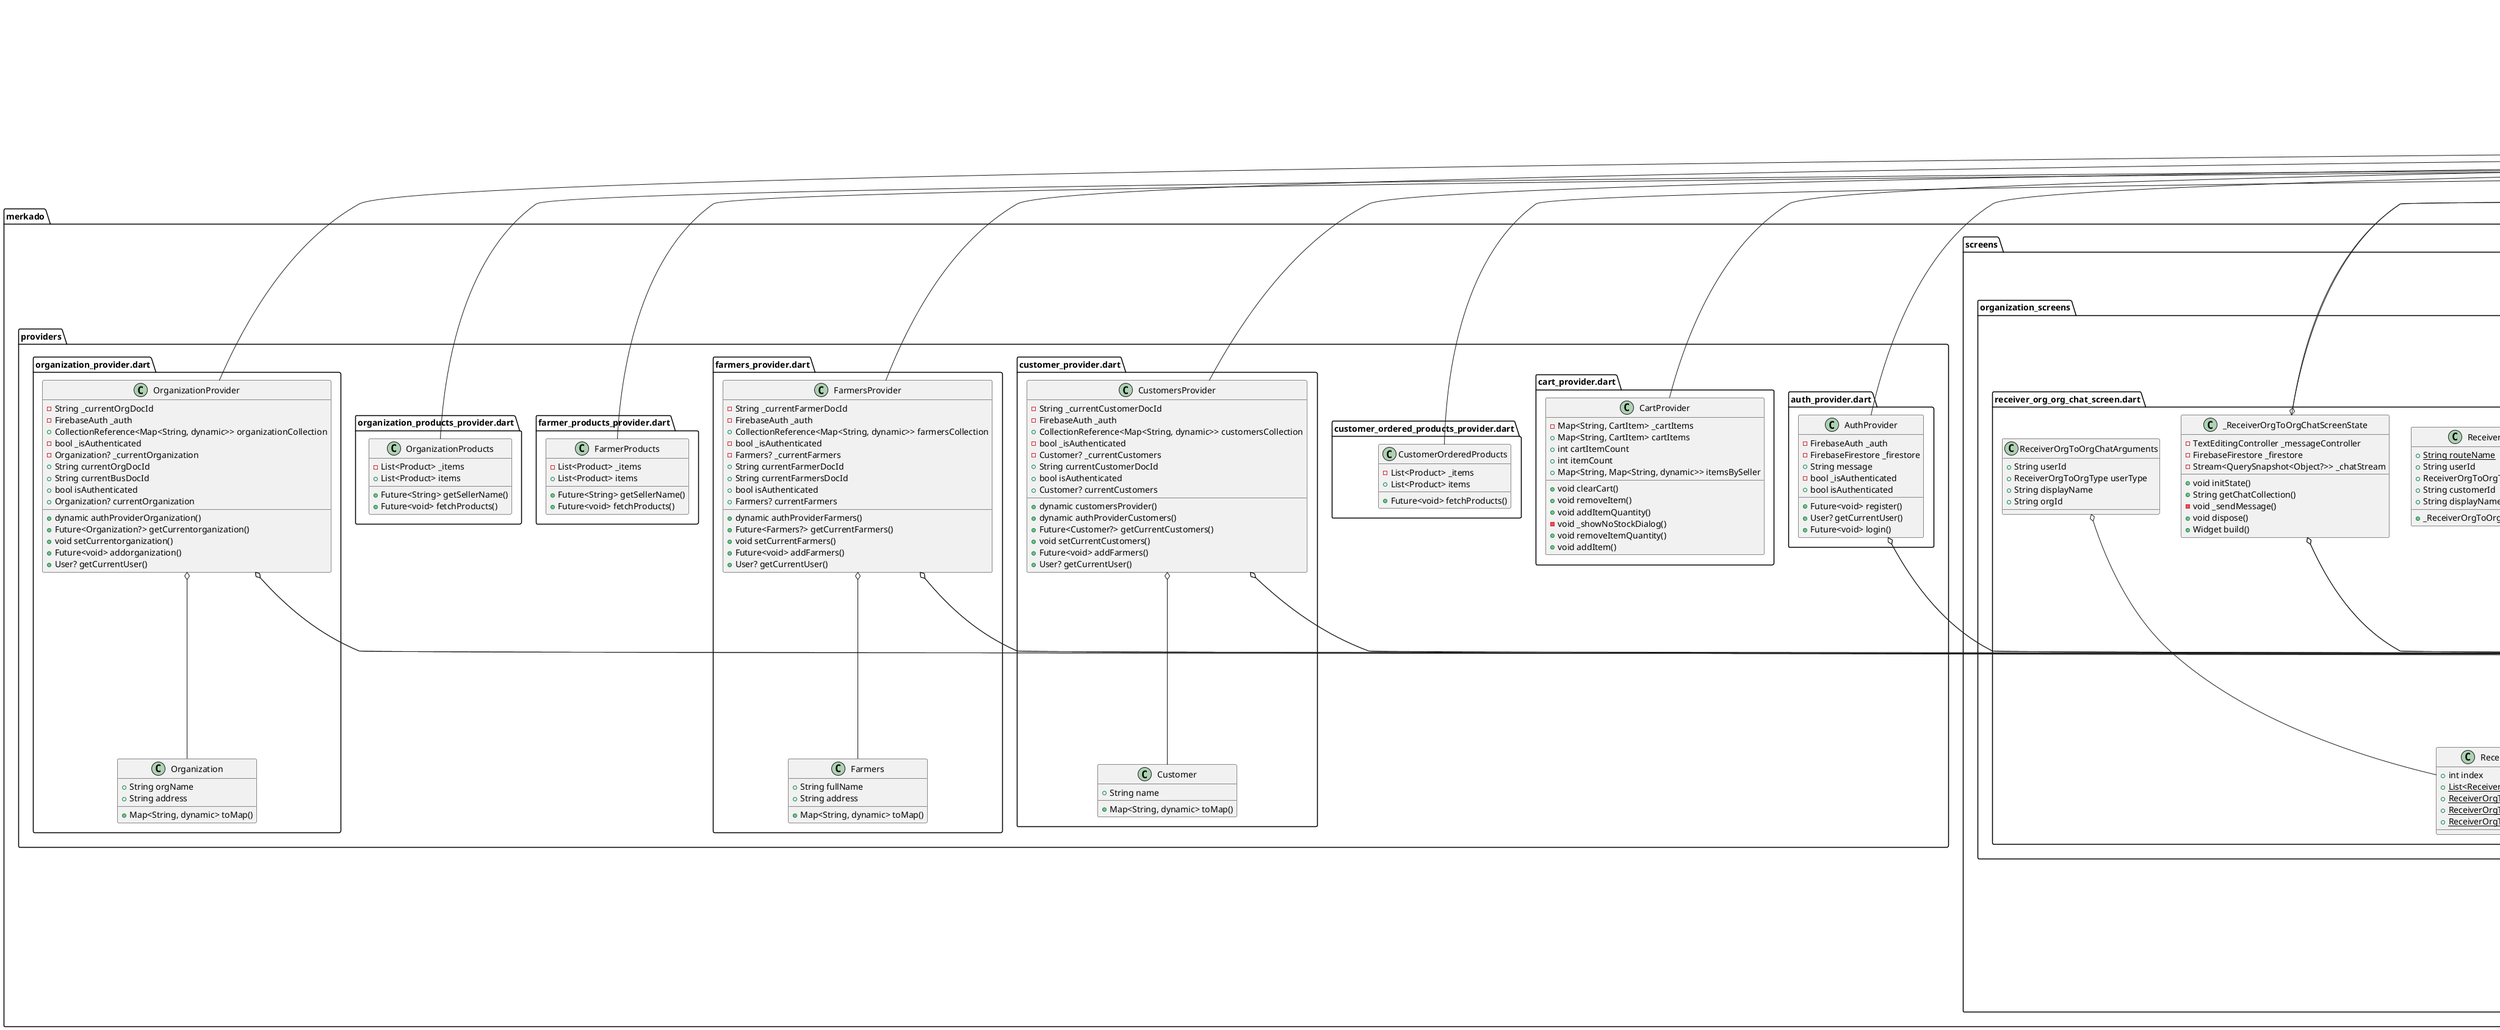 @startuml classDiagram
set namespaceSeparator ::

class "merkado::firebase_options.dart::DefaultFirebaseOptions" {
  {static} +FirebaseOptions web
  {static} +FirebaseOptions android
  {static} +FirebaseOptions ios
  {static} +FirebaseOptions currentPlatform
}

"merkado::firebase_options.dart::DefaultFirebaseOptions" o-- "firebase_core_platform_interface::firebase_core_platform_interface.dart::FirebaseOptions"

class "merkado::main.dart::Merkado" {
  +State<Merkado> createState()
}

"flutter::src::widgets::framework.dart::StatefulWidget" <|-- "merkado::main.dart::Merkado"

class "merkado::main.dart::_MerkadoState" {
  +Widget build()
}

"flutter::src::widgets::framework.dart::State" <|-- "merkado::main.dart::_MerkadoState"

class "merkado::providers::auth_provider.dart::AuthProvider" {
  -FirebaseAuth _auth
  -FirebaseFirestore _firestore
  +String message
  -bool _isAuthenticated
  +bool isAuthenticated
  +Future<void> register()
  +User? getCurrentUser()
  +Future<void> login()
}

"merkado::providers::auth_provider.dart::AuthProvider" o-- "firebase_auth::firebase_auth.dart::FirebaseAuth"
"merkado::providers::auth_provider.dart::AuthProvider" o-- "cloud_firestore::cloud_firestore.dart::FirebaseFirestore"
"flutter::src::foundation::change_notifier.dart::ChangeNotifier" <|-- "merkado::providers::auth_provider.dart::AuthProvider"

class "merkado::providers::cart_provider.dart::CartProvider" {
  -Map<String, CartItem> _cartItems
  +Map<String, CartItem> cartItems
  +int cartItemCount
  +int itemCount
  +Map<String, Map<String, dynamic>> itemsBySeller
  +void clearCart()
  +void removeItem()
  +void addItemQuantity()
  -void _showNoStockDialog()
  +void removeItemQuantity()
  +void addItem()
}

"flutter::src::foundation::change_notifier.dart::ChangeNotifier" <|-- "merkado::providers::cart_provider.dart::CartProvider"

class "merkado::providers::customer_ordered_products_provider.dart::CustomerOrderedProducts" {
  -List<Product> _items
  +List<Product> items
  +Future<void> fetchProducts()
}

"flutter::src::foundation::change_notifier.dart::ChangeNotifier" <|-- "merkado::providers::customer_ordered_products_provider.dart::CustomerOrderedProducts"

class "merkado::providers::customer_provider.dart::Customer" {
  +String name
  +Map<String, dynamic> toMap()
}

class "merkado::providers::customer_provider.dart::CustomersProvider" {
  -String _currentCustomerDocId
  -FirebaseAuth _auth
  +CollectionReference<Map<String, dynamic>> customersCollection
  -bool _isAuthenticated
  -Customer? _currentCustomers
  +String currentCustomerDocId
  +bool isAuthenticated
  +Customer? currentCustomers
  +dynamic customersProvider()
  +dynamic authProviderCustomers()
  +Future<Customer?> getCurrentCustomers()
  +void setCurrentCustomers()
  +Future<void> addFarmers()
  +User? getCurrentUser()
}

"merkado::providers::customer_provider.dart::CustomersProvider" o-- "firebase_auth::firebase_auth.dart::FirebaseAuth"
"merkado::providers::customer_provider.dart::CustomersProvider" o-- "cloud_firestore::cloud_firestore.dart::CollectionReference<Map<String, dynamic>>"
"merkado::providers::customer_provider.dart::CustomersProvider" o-- "merkado::providers::customer_provider.dart::Customer"
"flutter::src::foundation::change_notifier.dart::ChangeNotifier" <|-- "merkado::providers::customer_provider.dart::CustomersProvider"

class "merkado::providers::farmers_provider.dart::Farmers" {
  +String fullName
  +String address
  +Map<String, dynamic> toMap()
}

class "merkado::providers::farmers_provider.dart::FarmersProvider" {
  -String _currentFarmerDocId
  -FirebaseAuth _auth
  +CollectionReference<Map<String, dynamic>> farmersCollection
  -bool _isAuthenticated
  -Farmers? _currentFarmers
  +String currentFarmerDocId
  +String currentFarmersDocId
  +bool isAuthenticated
  +Farmers? currentFarmers
  +dynamic authProviderFarmers()
  +Future<Farmers?> getCurrentFarmers()
  +void setCurrentFarmers()
  +Future<void> addFarmers()
  +User? getCurrentUser()
}

"merkado::providers::farmers_provider.dart::FarmersProvider" o-- "firebase_auth::firebase_auth.dart::FirebaseAuth"
"merkado::providers::farmers_provider.dart::FarmersProvider" o-- "cloud_firestore::cloud_firestore.dart::CollectionReference<Map<String, dynamic>>"
"merkado::providers::farmers_provider.dart::FarmersProvider" o-- "merkado::providers::farmers_provider.dart::Farmers"
"flutter::src::foundation::change_notifier.dart::ChangeNotifier" <|-- "merkado::providers::farmers_provider.dart::FarmersProvider"

class "merkado::providers::farmer_products_provider.dart::FarmerProducts" {
  -List<Product> _items
  +List<Product> items
  +Future<String> getSellerName()
  +Future<void> fetchProducts()
}

"flutter::src::foundation::change_notifier.dart::ChangeNotifier" <|-- "merkado::providers::farmer_products_provider.dart::FarmerProducts"

class "merkado::providers::organization_products_provider.dart::OrganizationProducts" {
  -List<Product> _items
  +List<Product> items
  +Future<String> getSellerName()
  +Future<void> fetchProducts()
}

"flutter::src::foundation::change_notifier.dart::ChangeNotifier" <|-- "merkado::providers::organization_products_provider.dart::OrganizationProducts"

class "merkado::providers::organization_provider.dart::Organization" {
  +String orgName
  +String address
  +Map<String, dynamic> toMap()
}

class "merkado::providers::organization_provider.dart::OrganizationProvider" {
  -String _currentOrgDocId
  -FirebaseAuth _auth
  +CollectionReference<Map<String, dynamic>> organizationCollection
  -bool _isAuthenticated
  -Organization? _currentOrganization
  +String currentOrgDocId
  +String currentBusDocId
  +bool isAuthenticated
  +Organization? currentOrganization
  +dynamic authProviderOrganization()
  +Future<Organization?> getCurrentorganization()
  +void setCurrentorganization()
  +Future<void> addorganization()
  +User? getCurrentUser()
}

"merkado::providers::organization_provider.dart::OrganizationProvider" o-- "firebase_auth::firebase_auth.dart::FirebaseAuth"
"merkado::providers::organization_provider.dart::OrganizationProvider" o-- "cloud_firestore::cloud_firestore.dart::CollectionReference<Map<String, dynamic>>"
"merkado::providers::organization_provider.dart::OrganizationProvider" o-- "merkado::providers::organization_provider.dart::Organization"
"flutter::src::foundation::change_notifier.dart::ChangeNotifier" <|-- "merkado::providers::organization_provider.dart::OrganizationProvider"

class "merkado::screens::authentication::user::forgot_password.dart::ForgotPasswordScreen" {
  {static} +String routeName
  +State<ForgotPasswordScreen> createState()
}

"flutter::src::widgets::framework.dart::StatefulWidget" <|-- "merkado::screens::authentication::user::forgot_password.dart::ForgotPasswordScreen"

class "merkado::screens::authentication::user::forgot_password.dart::_ForgotPasswordScreenState" {
  -GlobalKey<FormState> _emailKey
  -TextEditingController _emailController
  +Future<void> resetPassword()
  +Widget build()
}

"merkado::screens::authentication::user::forgot_password.dart::_ForgotPasswordScreenState" o-- "flutter::src::widgets::framework.dart::GlobalKey<FormState>"
"merkado::screens::authentication::user::forgot_password.dart::_ForgotPasswordScreenState" o-- "flutter::src::widgets::editable_text.dart::TextEditingController"
"flutter::src::widgets::framework.dart::State" <|-- "merkado::screens::authentication::user::forgot_password.dart::_ForgotPasswordScreenState"

class "merkado::screens::authentication::user::login_screen.dart::LoginScreen" {
  {static} +String routeName
  +State<LoginScreen> createState()
}

"flutter::src::widgets::framework.dart::StatefulWidget" <|-- "merkado::screens::authentication::user::login_screen.dart::LoginScreen"

class "merkado::screens::authentication::user::login_screen.dart::_LoginScreenState" {
  -GlobalKey<FormState> _formKey
  -TextEditingController _emailController
  -TextEditingController _passwordController
  -bool _obscureText
  -void _togglePasswordVisibility()
  +void dispose()
  +void initState()
  +Widget build()
}

"merkado::screens::authentication::user::login_screen.dart::_LoginScreenState" o-- "flutter::src::widgets::framework.dart::GlobalKey<FormState>"
"merkado::screens::authentication::user::login_screen.dart::_LoginScreenState" o-- "flutter::src::widgets::editable_text.dart::TextEditingController"
"flutter::src::widgets::framework.dart::State" <|-- "merkado::screens::authentication::user::login_screen.dart::_LoginScreenState"

class "merkado::screens::authentication::user::register_screen.dart::RegisterScreen" {
  {static} +String routeName
  +_RegisterScreenState createState()
}

"flutter::src::widgets::framework.dart::StatefulWidget" <|-- "merkado::screens::authentication::user::register_screen.dart::RegisterScreen"

class "merkado::screens::authentication::user::register_screen.dart::_RegisterScreenState" {
  +GlobalKey<FormState> formKey
  +TextEditingController emailController
  +TextEditingController passwordController
  +TextEditingController confirmPasswordController
  +TextEditingController fullNameController
  +TextEditingController addressController
  +TextEditingController phoneNumberController
  +TextEditingController orgController
  +TextEditingController roleController
  -bool _farmerOrgVisible
  -int _value
  -bool _obscureText
  -void _togglePasswordVisibility()
  +void dispose()
  +Widget myDropdownButton()
  +Widget build()
}

"merkado::screens::authentication::user::register_screen.dart::_RegisterScreenState" o-- "flutter::src::widgets::framework.dart::GlobalKey<FormState>"
"merkado::screens::authentication::user::register_screen.dart::_RegisterScreenState" o-- "flutter::src::widgets::editable_text.dart::TextEditingController"
"flutter::src::widgets::framework.dart::State" <|-- "merkado::screens::authentication::user::register_screen.dart::_RegisterScreenState"

class "merkado::screens::customer_screens::cart_screen.dart::CartScreen" {
  {static} +String routeName
  +void placeOrder()
  +Future<String> getBuyerType()
  +Future<String> getBuyerName()
  +Widget build()
}

"flutter::src::widgets::framework.dart::StatelessWidget" <|-- "merkado::screens::customer_screens::cart_screen.dart::CartScreen"

class "merkado::screens::customer_screens::customer_drawer_screens::customer_my_orders.dart::CustomerMyOrders" {
  {static} +String routeName
  +_CustomerMyOrdersState createState()
}

"flutter::src::widgets::framework.dart::StatefulWidget" <|-- "merkado::screens::customer_screens::customer_drawer_screens::customer_my_orders.dart::CustomerMyOrders"

class "merkado::screens::customer_screens::customer_drawer_screens::customer_my_orders.dart::_CustomerMyOrdersState" {
  +Widget build()
}

"flutter::src::widgets::framework.dart::State" <|-- "merkado::screens::customer_screens::customer_drawer_screens::customer_my_orders.dart::_CustomerMyOrdersState"

class "merkado::screens::customer_screens::customer_drawer_screens::customer_selected_order.dart::CustomerSelectedOrder" {
  +bool isPurchase
  {static} +String routeName
  +Map<dynamic, dynamic> order
  +List<dynamic> items
  +double deliveryFee
  +String orderId
  +String sellerId
  +bool orderConfirmed
  +String orderDate
  +String discountDescription
  +String image
  +double total
  +double totalDiscount
  +State<CustomerSelectedOrder> createState()
}

"flutter::src::widgets::framework.dart::StatefulWidget" <|-- "merkado::screens::customer_screens::customer_drawer_screens::customer_selected_order.dart::CustomerSelectedOrder"

class "merkado::screens::customer_screens::customer_drawer_screens::customer_selected_order.dart::_CustomerSelectedOrderState" {
  +String userId
  +Future<String> getSellerImageUrl()
  +Widget build()
  -Widget _purchaseCard()
  +dynamic getOrderItems()
  +Future<void> placeOrderSingle()
  +Future<String> getBuyerType()
  +Future<String> getBuyerName()
}

"flutter::src::widgets::framework.dart::State" <|-- "merkado::screens::customer_screens::customer_drawer_screens::customer_selected_order.dart::_CustomerSelectedOrderState"

class "merkado::screens::customer_screens::customer_drawer_screens::customer_selected_order.dart::_orderStatus" {
  +bool orderConfirmed
  +bool orderCancelled
  +String userId
  +String orderId
  +String sellerId
  +Widget build()
  -Future<void> _queryToDb()
}

"flutter::src::widgets::framework.dart::StatelessWidget" <|-- "merkado::screens::customer_screens::customer_drawer_screens::customer_selected_order.dart::_orderStatus"

class "merkado::screens::customer_screens::customer_history.dart::CustomerHistory" {
  {static} +String routeName
  +_CustomerHistoryState createState()
}

"flutter::src::widgets::framework.dart::StatefulWidget" <|-- "merkado::screens::customer_screens::customer_history.dart::CustomerHistory"

class "merkado::screens::customer_screens::customer_history.dart::_CustomerHistoryState" {
  +Widget build()
}

"flutter::src::widgets::framework.dart::State" <|-- "merkado::screens::customer_screens::customer_history.dart::_CustomerHistoryState"

class "merkado::screens::customer_screens::marketplace_screen.dart::MarketplaceScreen" {
  {static} +String routeName
  +State<MarketplaceScreen> createState()
}

"flutter::src::widgets::framework.dart::StatefulWidget" <|-- "merkado::screens::customer_screens::marketplace_screen.dart::MarketplaceScreen"

class "merkado::screens::customer_screens::marketplace_screen.dart::_MarketplaceScreenState" {
  -TextEditingController _discountController
  -TextEditingController _minItemsController
  -bool _isLoading
  +String search
  +int cartCount
  -TextEditingController _searchController
  -FirebaseFirestore _firestore
  +Color? itemColor
  +void dispose()
  +Future<bool> isUserFarmer()
  +Widget build()
}

"merkado::screens::customer_screens::marketplace_screen.dart::_MarketplaceScreenState" o-- "flutter::src::widgets::editable_text.dart::TextEditingController"
"merkado::screens::customer_screens::marketplace_screen.dart::_MarketplaceScreenState" o-- "cloud_firestore::cloud_firestore.dart::FirebaseFirestore"
"merkado::screens::customer_screens::marketplace_screen.dart::_MarketplaceScreenState" o-- "dart::ui::Color"
"flutter::src::widgets::framework.dart::State" <|-- "merkado::screens::customer_screens::marketplace_screen.dart::_MarketplaceScreenState"

class "merkado::screens::customer_screens::selected_product_marketplace.dart::SelectedProductMarketplace" {
  {static} +String routeName
  +_SelectedProductMarketplaceState createState()
}

"flutter::src::widgets::framework.dart::StatefulWidget" <|-- "merkado::screens::customer_screens::selected_product_marketplace.dart::SelectedProductMarketplace"

class "merkado::screens::customer_screens::selected_product_marketplace.dart::_SelectedProductMarketplaceState" {
  +User? currentUser
  +String userType
  +Product product
  -TextEditingController _productNameController
  -TextEditingController _priceController
  -TextEditingController _productDetailsController
  -File? _image
  +int quantity
  -FirebaseFirestore _firestore
  +void didChangeDependencies()
  +void initState()
  +Future<void> getUserType()
  +void showDeleteDialog()
  +Widget build()
}

"merkado::screens::customer_screens::selected_product_marketplace.dart::_SelectedProductMarketplaceState" o-- "firebase_auth::firebase_auth.dart::User"
"merkado::screens::customer_screens::selected_product_marketplace.dart::_SelectedProductMarketplaceState" o-- "merkado::screens::farmer_screens::models::product.dart::Product"
"merkado::screens::customer_screens::selected_product_marketplace.dart::_SelectedProductMarketplaceState" o-- "flutter::src::widgets::editable_text.dart::TextEditingController"
"merkado::screens::customer_screens::selected_product_marketplace.dart::_SelectedProductMarketplaceState" o-- "dart::io::File"
"merkado::screens::customer_screens::selected_product_marketplace.dart::_SelectedProductMarketplaceState" o-- "cloud_firestore::cloud_firestore.dart::FirebaseFirestore"
"flutter::src::widgets::framework.dart::State" <|-- "merkado::screens::customer_screens::selected_product_marketplace.dart::_SelectedProductMarketplaceState"

class "merkado::screens::customer_screens::splash_screen.dart::SplashScreen" {
  {static} +String routeName
  +_SplashScreenState createState()
}

"flutter::src::widgets::framework.dart::StatefulWidget" <|-- "merkado::screens::customer_screens::splash_screen.dart::SplashScreen"

class "merkado::screens::customer_screens::splash_screen.dart::_SplashScreenState" {
  -AnimationController _animationController
  -Animation<double> _animation
  +bool isCustomer
  +bool isFarmer
  +bool isOrganization
  +void initState()
  +void navigateToUserScreen()
  +Widget build()
}

"merkado::screens::customer_screens::splash_screen.dart::_SplashScreenState" o-- "flutter::src::animation::animation_controller.dart::AnimationController"
"merkado::screens::customer_screens::splash_screen.dart::_SplashScreenState" o-- "flutter::src::animation::animation.dart::Animation<double>"
"flutter::src::widgets::framework.dart::State" <|-- "merkado::screens::customer_screens::splash_screen.dart::_SplashScreenState"
"flutter::src::widgets::ticker_provider.dart::SingleTickerProviderStateMixin" <|-- "merkado::screens::customer_screens::splash_screen.dart::_SplashScreenState"

class "merkado::screens::customer_screens::tab_controllers.dart::TabControllers" {
  {static} +String routeName
  +State<TabControllers> createState()
}

"flutter::src::widgets::framework.dart::StatefulWidget" <|-- "merkado::screens::customer_screens::tab_controllers.dart::TabControllers"

class "merkado::screens::customer_screens::tab_controllers.dart::_TabControllersState" {
  +Widget build()
}

"flutter::src::widgets::framework.dart::State" <|-- "merkado::screens::customer_screens::tab_controllers.dart::_TabControllersState"

class "merkado::screens::customer_screens::user_chat_list.dart::UserListScreen" {
  {static} +String routeName
  +Future<List<Map<String, dynamic>>> fetchRegisteredFarmers()
  +Future<List<Map<String, dynamic>>> fetchRegisteredOrganizations()
  -Future<List<Map<String, dynamic>>> _fetchData()
  +Widget build()
}

"flutter::src::widgets::framework.dart::StatelessWidget" <|-- "merkado::screens::customer_screens::user_chat_list.dart::UserListScreen"

class "merkado::screens::customer_screens::user_chat_screen.dart::UserChatArguments" {
  +String userId
  +UserType userType
  +String displayName
  +String farmerId
}

"merkado::screens::customer_screens::user_chat_screen.dart::UserChatArguments" o-- "merkado::screens::customer_screens::user_chat_screen.dart::UserType"

class "merkado::screens::customer_screens::user_chat_screen.dart::UserChatScreen" {
  {static} +String routeName
  +String userId
  +UserType userType
  +String farmerId
  +String displayName
  +_UserChatScreenState createState()
}

"merkado::screens::customer_screens::user_chat_screen.dart::UserChatScreen" o-- "merkado::screens::customer_screens::user_chat_screen.dart::UserType"
"flutter::src::widgets::framework.dart::StatefulWidget" <|-- "merkado::screens::customer_screens::user_chat_screen.dart::UserChatScreen"

class "merkado::screens::customer_screens::user_chat_screen.dart::_UserChatScreenState" {
  -TextEditingController _messageController
  -FirebaseFirestore _firestore
  -Stream<QuerySnapshot<Object?>> _chatStream
  +void initState()
  +String getChatCollection()
  -void _sendMessage()
  +void dispose()
  +Widget build()
}

"merkado::screens::customer_screens::user_chat_screen.dart::_UserChatScreenState" o-- "flutter::src::widgets::editable_text.dart::TextEditingController"
"merkado::screens::customer_screens::user_chat_screen.dart::_UserChatScreenState" o-- "cloud_firestore::cloud_firestore.dart::FirebaseFirestore"
"merkado::screens::customer_screens::user_chat_screen.dart::_UserChatScreenState" o-- "dart::async::Stream<QuerySnapshot<Object>>"
"flutter::src::widgets::framework.dart::State" <|-- "merkado::screens::customer_screens::user_chat_screen.dart::_UserChatScreenState"

class "merkado::screens::customer_screens::user_chat_screen.dart::UserType" {
  +int index
  {static} +List<UserType> values
  {static} +UserType customers
  {static} +UserType farmer
  {static} +UserType organization
}

"merkado::screens::customer_screens::user_chat_screen.dart::UserType" o-- "merkado::screens::customer_screens::user_chat_screen.dart::UserType"
"dart::core::Enum" <|-- "merkado::screens::customer_screens::user_chat_screen.dart::UserType"

class "merkado::screens::customer_screens::user_location_screen.dart::UserLocationScreen" {
  {static} +String routeName
  +UserLocationScreenState createState()
}

"flutter::src::widgets::framework.dart::StatefulWidget" <|-- "merkado::screens::customer_screens::user_location_screen.dart::UserLocationScreen"

class "merkado::screens::customer_screens::user_location_screen.dart::UserLocationScreenState" {
  -GoogleMapController _mapController
  -Set<Marker> _markers
  -Set<Marker> _orgMarkers
  -Set<Marker> _farmerMarkers
  -LatLng _userLocation
  -StreamSubscription<Position>? _positionStreamSubscription
  +void initState()
  -Future<void> _requestLocationPermission()
  +Future<BitmapDescriptor> userMarker()
  +Future<BitmapDescriptor> organizationMarker()
  +Future<BitmapDescriptor> farmersMarker()
  -void _subscribeToFarmersLocationUpdates()
  -void _subscribeToOrgLocationUpdates()
  -void _subscribeToLocationUpdates()
  +void dispose()
  +Widget build()
}

"merkado::screens::customer_screens::user_location_screen.dart::UserLocationScreenState" o-- "google_maps_flutter::google_maps_flutter.dart::GoogleMapController"
"merkado::screens::customer_screens::user_location_screen.dart::UserLocationScreenState" o-- "google_maps_flutter_platform_interface::src::types::location.dart::LatLng"
"merkado::screens::customer_screens::user_location_screen.dart::UserLocationScreenState" o-- "dart::async::StreamSubscription<Position>"
"flutter::src::widgets::framework.dart::State" <|-- "merkado::screens::customer_screens::user_location_screen.dart::UserLocationScreenState"

class "merkado::screens::customer_screens::user_org_chat_screen.dart::OrgChatArguments" {
  +String userId
  +OrgType userType
  +String displayName
  +String orgId
}

"merkado::screens::customer_screens::user_org_chat_screen.dart::OrgChatArguments" o-- "merkado::screens::customer_screens::user_org_chat_screen.dart::OrgType"

class "merkado::screens::customer_screens::user_org_chat_screen.dart::OrgChatScreen" {
  {static} +String routeName
  +String userId
  +OrgType orgType
  +String orgId
  +String displayName
  +_OrgChatScreenState createState()
}

"merkado::screens::customer_screens::user_org_chat_screen.dart::OrgChatScreen" o-- "merkado::screens::customer_screens::user_org_chat_screen.dart::OrgType"
"flutter::src::widgets::framework.dart::StatefulWidget" <|-- "merkado::screens::customer_screens::user_org_chat_screen.dart::OrgChatScreen"

class "merkado::screens::customer_screens::user_org_chat_screen.dart::_OrgChatScreenState" {
  -TextEditingController _messageController
  -FirebaseFirestore _firestore
  -Stream<QuerySnapshot<Object?>> _chatStream
  +void initState()
  +String getChatCollection()
  -void _sendMessage()
  +void dispose()
  +Widget build()
}

"merkado::screens::customer_screens::user_org_chat_screen.dart::_OrgChatScreenState" o-- "flutter::src::widgets::editable_text.dart::TextEditingController"
"merkado::screens::customer_screens::user_org_chat_screen.dart::_OrgChatScreenState" o-- "cloud_firestore::cloud_firestore.dart::FirebaseFirestore"
"merkado::screens::customer_screens::user_org_chat_screen.dart::_OrgChatScreenState" o-- "dart::async::Stream<QuerySnapshot<Object>>"
"flutter::src::widgets::framework.dart::State" <|-- "merkado::screens::customer_screens::user_org_chat_screen.dart::_OrgChatScreenState"

class "merkado::screens::customer_screens::user_org_chat_screen.dart::OrgType" {
  +int index
  {static} +List<OrgType> values
  {static} +OrgType customers
  {static} +OrgType farmer
  {static} +OrgType organization
}

"merkado::screens::customer_screens::user_org_chat_screen.dart::OrgType" o-- "merkado::screens::customer_screens::user_org_chat_screen.dart::OrgType"
"dart::core::Enum" <|-- "merkado::screens::customer_screens::user_org_chat_screen.dart::OrgType"

class "merkado::screens::customer_screens::user_screen_controller.dart::UserScreenController" {
  {static} +String routeName
  +UserScreenControllerState createState()
}

"flutter::src::widgets::framework.dart::StatefulWidget" <|-- "merkado::screens::customer_screens::user_screen_controller.dart::UserScreenController"

class "merkado::screens::customer_screens::user_screen_controller.dart::UserScreenControllerState" {
  -int _currentIndex
  +void onTabTapped()
  +Widget build()
}

"flutter::src::widgets::framework.dart::State" <|-- "merkado::screens::customer_screens::user_screen_controller.dart::UserScreenControllerState"

class "merkado::screens::customer_screens::user_settings_screen.dart::UserSettingsScreen" {
  {static} +String routeName
  +State<UserSettingsScreen> createState()
}

"flutter::src::widgets::framework.dart::StatefulWidget" <|-- "merkado::screens::customer_screens::user_settings_screen.dart::UserSettingsScreen"

class "merkado::screens::customer_screens::user_settings_screen.dart::_UserSettingsScreenState" {
  -TextEditingController? _displayNameController
  -TextEditingController? _phoneNumberController
  -TextEditingController? _addressController
  -TextEditingController? _roleContoller
  -String? _displayName
  -String? _phoneNumber
  -String? _address
  -String? _role
  -String? _profilePictureUrl
  -File? _profilePicture
  -Future<void> _pickImage()
  +Future<DocumentSnapshot<Object?>> fetchUserData()
  +void updateData()
  +void initState()
  -void _updateProfile()
  -Future<String?> _showPasswordDialog()
  -Future<void> _uploadImage()
  +void dispose()
  +Widget build()
}

"merkado::screens::customer_screens::user_settings_screen.dart::_UserSettingsScreenState" o-- "flutter::src::widgets::editable_text.dart::TextEditingController"
"merkado::screens::customer_screens::user_settings_screen.dart::_UserSettingsScreenState" o-- "dart::io::File"
"flutter::src::widgets::framework.dart::State" <|-- "merkado::screens::customer_screens::user_settings_screen.dart::_UserSettingsScreenState"

class "merkado::screens::customer_screens::widgets::customer_app_drawer.dart::CustomerAppDrawer" {
  +Widget build()
}

"flutter::src::widgets::framework.dart::StatelessWidget" <|-- "merkado::screens::customer_screens::widgets::customer_app_drawer.dart::CustomerAppDrawer"

class "merkado::screens::farmer_screens::farmer_all_location_screen.dart::FarmerAllLocationScreen" {
  {static} +String routeName
  +FarmerAllLocationScreenState createState()
}

"flutter::src::widgets::framework.dart::StatefulWidget" <|-- "merkado::screens::farmer_screens::farmer_all_location_screen.dart::FarmerAllLocationScreen"

class "merkado::screens::farmer_screens::farmer_all_location_screen.dart::FarmerAllLocationScreenState" {
  -GoogleMapController _mapController
  -Set<Marker> _markers
  -Set<Marker> _orgMarkers
  -Set<Marker> _farmerMarkers
  -LatLng _userLocation
  -StreamSubscription<Position>? _positionStreamSubscription
  +void initState()
  -Future<void> _requestLocationPermission()
  +Future<BitmapDescriptor> organizationMarker()
  +Future<BitmapDescriptor> farmersMarker()
  -void _subscribeToFarmersLocationUpdates()
  -void _subscribeToOrgLocationUpdates()
  -void _subscribeToLocationUpdates()
  +void dispose()
  +Widget build()
}

"merkado::screens::farmer_screens::farmer_all_location_screen.dart::FarmerAllLocationScreenState" o-- "google_maps_flutter::google_maps_flutter.dart::GoogleMapController"
"merkado::screens::farmer_screens::farmer_all_location_screen.dart::FarmerAllLocationScreenState" o-- "google_maps_flutter_platform_interface::src::types::location.dart::LatLng"
"merkado::screens::farmer_screens::farmer_all_location_screen.dart::FarmerAllLocationScreenState" o-- "dart::async::StreamSubscription<Position>"
"flutter::src::widgets::framework.dart::State" <|-- "merkado::screens::farmer_screens::farmer_all_location_screen.dart::FarmerAllLocationScreenState"

class "merkado::screens::farmer_screens::farmer_chat_list.dart::FarmerListScreen" {
  {static} +String routeName
  +Future<List<Map<String, dynamic>>> fetchRegisteredCustomers()
  +Future<List<Map<String, dynamic>>> fetchRegisteredFarmers()
  +Future<List<Map<String, dynamic>>> fetchRegisteredOrganizations()
  -Future<List<Map<String, dynamic>>> _fetchData()
  +Widget build()
}

"flutter::src::widgets::framework.dart::StatelessWidget" <|-- "merkado::screens::farmer_screens::farmer_chat_list.dart::FarmerListScreen"

class "merkado::screens::farmer_screens::farmer_chat_screen.dart::FarmerChatArguments" {
  +String userId
  +FarmerType userType
  +String displayName
  +String customerId
}

"merkado::screens::farmer_screens::farmer_chat_screen.dart::FarmerChatArguments" o-- "merkado::screens::farmer_screens::farmer_chat_screen.dart::FarmerType"

class "merkado::screens::farmer_screens::farmer_chat_screen.dart::FarmerChatScreen" {
  {static} +String routeName
  +String userId
  +FarmerType userType
  +String customerId
  +String displayName
  +_FarmerChatScreenState createState()
}

"merkado::screens::farmer_screens::farmer_chat_screen.dart::FarmerChatScreen" o-- "merkado::screens::farmer_screens::farmer_chat_screen.dart::FarmerType"
"flutter::src::widgets::framework.dart::StatefulWidget" <|-- "merkado::screens::farmer_screens::farmer_chat_screen.dart::FarmerChatScreen"

class "merkado::screens::farmer_screens::farmer_chat_screen.dart::_FarmerChatScreenState" {
  -TextEditingController _messageController
  -FirebaseFirestore _firestore
  -Stream<QuerySnapshot<Object?>> _chatStream
  +void initState()
  +String getChatCollection()
  -void _sendMessage()
  +void dispose()
  +Widget build()
}

"merkado::screens::farmer_screens::farmer_chat_screen.dart::_FarmerChatScreenState" o-- "flutter::src::widgets::editable_text.dart::TextEditingController"
"merkado::screens::farmer_screens::farmer_chat_screen.dart::_FarmerChatScreenState" o-- "cloud_firestore::cloud_firestore.dart::FirebaseFirestore"
"merkado::screens::farmer_screens::farmer_chat_screen.dart::_FarmerChatScreenState" o-- "dart::async::Stream<QuerySnapshot<Object>>"
"flutter::src::widgets::framework.dart::State" <|-- "merkado::screens::farmer_screens::farmer_chat_screen.dart::_FarmerChatScreenState"

class "merkado::screens::farmer_screens::farmer_chat_screen.dart::FarmerType" {
  +int index
  {static} +List<FarmerType> values
  {static} +FarmerType customers
  {static} +FarmerType farmer
  {static} +FarmerType organization
}

"merkado::screens::farmer_screens::farmer_chat_screen.dart::FarmerType" o-- "merkado::screens::farmer_screens::farmer_chat_screen.dart::FarmerType"
"dart::core::Enum" <|-- "merkado::screens::farmer_screens::farmer_chat_screen.dart::FarmerType"

class "merkado::screens::farmer_screens::farmer_drawer_screens::farmer_customer_order.dart::FarmerCustomerOrders" {
  {static} +String routeName
  +_FarmerCustomerOrdersState createState()
}

"flutter::src::widgets::framework.dart::StatefulWidget" <|-- "merkado::screens::farmer_screens::farmer_drawer_screens::farmer_customer_order.dart::FarmerCustomerOrders"

class "merkado::screens::farmer_screens::farmer_drawer_screens::farmer_customer_order.dart::_FarmerCustomerOrdersState" {
  +Widget build()
}

"flutter::src::widgets::framework.dart::State" <|-- "merkado::screens::farmer_screens::farmer_drawer_screens::farmer_customer_order.dart::_FarmerCustomerOrdersState"

class "merkado::screens::farmer_screens::farmer_drawer_screens::farmer_my_products.dart::FarmerMyProducts" {
  {static} +String routeName
  +FarmerMyProductsState createState()
}

"flutter::src::widgets::framework.dart::StatefulWidget" <|-- "merkado::screens::farmer_screens::farmer_drawer_screens::farmer_my_products.dart::FarmerMyProducts"

class "merkado::screens::farmer_screens::farmer_drawer_screens::farmer_my_products.dart::FarmerMyProductsState" {
  -bool _isInit
  -bool _isLoading
  +void didChangeDependencies()
  +Widget build()
}

"flutter::src::widgets::framework.dart::State" <|-- "merkado::screens::farmer_screens::farmer_drawer_screens::farmer_my_products.dart::FarmerMyProductsState"

class "merkado::screens::farmer_screens::farmer_drawer_screens::farmer_my_selected_order.dart::FarmerMySelectedOrder" {
  {static} +String routeName
  +Map<dynamic, dynamic> order
  +List<dynamic> items
  +double deliveryFee
  +String orderId
  +String buyerId
  +bool orderConfirmed
  +String orderDate
  +Future<String?> getBuyerImageUrl()
  +Widget build()
}

"flutter::src::widgets::framework.dart::StatelessWidget" <|-- "merkado::screens::farmer_screens::farmer_drawer_screens::farmer_my_selected_order.dart::FarmerMySelectedOrder"

class "merkado::screens::farmer_screens::farmer_farmer_chat_screen.dart::FarmersChatArguments" {
  +String userId
  +FarmersType userType
  +String displayName
  +String farmerId
}

"merkado::screens::farmer_screens::farmer_farmer_chat_screen.dart::FarmersChatArguments" o-- "merkado::screens::farmer_screens::farmer_farmer_chat_screen.dart::FarmersType"

class "merkado::screens::farmer_screens::farmer_farmer_chat_screen.dart::FarmerToFarmerChatScreen" {
  {static} +String routeName
  +String userId
  +FarmersType userType
  +String customerId
  +String displayName
  +_FarmerToFarmerChatScreenState createState()
}

"merkado::screens::farmer_screens::farmer_farmer_chat_screen.dart::FarmerToFarmerChatScreen" o-- "merkado::screens::farmer_screens::farmer_farmer_chat_screen.dart::FarmersType"
"flutter::src::widgets::framework.dart::StatefulWidget" <|-- "merkado::screens::farmer_screens::farmer_farmer_chat_screen.dart::FarmerToFarmerChatScreen"

class "merkado::screens::farmer_screens::farmer_farmer_chat_screen.dart::_FarmerToFarmerChatScreenState" {
  -TextEditingController _messageController
  -FirebaseFirestore _firestore
  -Stream<QuerySnapshot<Object?>> _chatStream
  +void initState()
  +String getChatCollection()
  -void _sendMessage()
  +void dispose()
  +Widget build()
}

"merkado::screens::farmer_screens::farmer_farmer_chat_screen.dart::_FarmerToFarmerChatScreenState" o-- "flutter::src::widgets::editable_text.dart::TextEditingController"
"merkado::screens::farmer_screens::farmer_farmer_chat_screen.dart::_FarmerToFarmerChatScreenState" o-- "cloud_firestore::cloud_firestore.dart::FirebaseFirestore"
"merkado::screens::farmer_screens::farmer_farmer_chat_screen.dart::_FarmerToFarmerChatScreenState" o-- "dart::async::Stream<QuerySnapshot<Object>>"
"flutter::src::widgets::framework.dart::State" <|-- "merkado::screens::farmer_screens::farmer_farmer_chat_screen.dart::_FarmerToFarmerChatScreenState"

class "merkado::screens::farmer_screens::farmer_farmer_chat_screen.dart::FarmersType" {
  +int index
  {static} +List<FarmersType> values
  {static} +FarmersType customers
  {static} +FarmersType farmer
  {static} +FarmersType organization
}

"merkado::screens::farmer_screens::farmer_farmer_chat_screen.dart::FarmersType" o-- "merkado::screens::farmer_screens::farmer_farmer_chat_screen.dart::FarmersType"
"dart::core::Enum" <|-- "merkado::screens::farmer_screens::farmer_farmer_chat_screen.dart::FarmersType"

class "merkado::screens::farmer_screens::farmer_homescreen.dart::HomePage" {
  {static} +String routeName
  +State<HomePage> createState()
}

"flutter::src::widgets::framework.dart::StatefulWidget" <|-- "merkado::screens::farmer_screens::farmer_homescreen.dart::HomePage"

class "merkado::screens::farmer_screens::farmer_homescreen.dart::_HomePageState" {
  +Widget build()
}

"flutter::src::widgets::framework.dart::State" <|-- "merkado::screens::farmer_screens::farmer_homescreen.dart::_HomePageState"

class "merkado::screens::farmer_screens::farmer_location_screen.dart::FarmerLocationScreen" {
  {static} +String routeName
  {static} +Route<dynamic> route()
  +FarmerLocationScreenState createState()
}

"flutter::src::widgets::framework.dart::StatefulWidget" <|-- "merkado::screens::farmer_screens::farmer_location_screen.dart::FarmerLocationScreen"

class "merkado::screens::farmer_screens::farmer_location_screen.dart::FarmerLocationScreenState" {
  -GoogleMapController _mapController
  -Set<Marker> _markers
  -LatLng _farmersLocation
  -StreamSubscription<Position>? _positionStreamSubscription
  +void initState()
  -Future<void> _requestLocationPermission()
  +Future<BitmapDescriptor> farmersMarker()
  -void _subscribeToLocationUpdates()
  +void dispose()
  +Widget build()
}

"merkado::screens::farmer_screens::farmer_location_screen.dart::FarmerLocationScreenState" o-- "google_maps_flutter::google_maps_flutter.dart::GoogleMapController"
"merkado::screens::farmer_screens::farmer_location_screen.dart::FarmerLocationScreenState" o-- "google_maps_flutter_platform_interface::src::types::location.dart::LatLng"
"merkado::screens::farmer_screens::farmer_location_screen.dart::FarmerLocationScreenState" o-- "dart::async::StreamSubscription<Position>"
"flutter::src::widgets::framework.dart::State" <|-- "merkado::screens::farmer_screens::farmer_location_screen.dart::FarmerLocationScreenState"

class "merkado::screens::farmer_screens::farmer_my_edit_products.dart::FarmerMyEditProducts" {
  {static} +String routeName
  +_FarmerMyEditProductsState createState()
}

"flutter::src::widgets::framework.dart::StatefulWidget" <|-- "merkado::screens::farmer_screens::farmer_my_edit_products.dart::FarmerMyEditProducts"

class "merkado::screens::farmer_screens::farmer_my_edit_products.dart::_FarmerMyEditProductsState" {
  +Product product
  -TextEditingController _productNameController
  -TextEditingController _priceController
  -TextEditingController _productDetailsController
  -ImagePicker _picker
  -File? _image
  +int quantity
  -FirebaseStorage _storage
  -FirebaseAuth _auth
  -FirebaseFirestore _firestore
  -TextEditingController _discountController
  -TextEditingController _minItemsController
  -bool _isLoading
  -bool _isError
  +void didChangeDependencies()
  +void increaseQuantity()
  +void decreaseQuantity()
  +Future<void> deleteProductFromFarmerProducts()
  -void _deleteProductFromDatabase()
  +Future<String> getSellerName()
  -Future<void> _updateProductInDatabaseWithImage()
  +Future<void> updateProductInFarmerProducts()
  -void _sendQuery()
  -Widget _discountDialog()
  +Widget build()
}

"merkado::screens::farmer_screens::farmer_my_edit_products.dart::_FarmerMyEditProductsState" o-- "merkado::screens::farmer_screens::models::product.dart::Product"
"merkado::screens::farmer_screens::farmer_my_edit_products.dart::_FarmerMyEditProductsState" o-- "flutter::src::widgets::editable_text.dart::TextEditingController"
"merkado::screens::farmer_screens::farmer_my_edit_products.dart::_FarmerMyEditProductsState" o-- "image_picker::image_picker.dart::ImagePicker"
"merkado::screens::farmer_screens::farmer_my_edit_products.dart::_FarmerMyEditProductsState" o-- "dart::io::File"
"merkado::screens::farmer_screens::farmer_my_edit_products.dart::_FarmerMyEditProductsState" o-- "firebase_storage::firebase_storage.dart::FirebaseStorage"
"merkado::screens::farmer_screens::farmer_my_edit_products.dart::_FarmerMyEditProductsState" o-- "firebase_auth::firebase_auth.dart::FirebaseAuth"
"merkado::screens::farmer_screens::farmer_my_edit_products.dart::_FarmerMyEditProductsState" o-- "cloud_firestore::cloud_firestore.dart::FirebaseFirestore"
"flutter::src::widgets::framework.dart::State" <|-- "merkado::screens::farmer_screens::farmer_my_edit_products.dart::_FarmerMyEditProductsState"

class "merkado::screens::farmer_screens::farmer_my_purchases.dart::FarmerMyPurchases" {
  {static} +String routeName
  +_FarmerMyPurchasesState createState()
}

"flutter::src::widgets::framework.dart::StatefulWidget" <|-- "merkado::screens::farmer_screens::farmer_my_purchases.dart::FarmerMyPurchases"

class "merkado::screens::farmer_screens::farmer_my_purchases.dart::_FarmerMyPurchasesState" {
  +Widget build()
}

"flutter::src::widgets::framework.dart::State" <|-- "merkado::screens::farmer_screens::farmer_my_purchases.dart::_FarmerMyPurchasesState"

class "merkado::screens::farmer_screens::farmer_new_post.dart::FarmerNewProductPost" {
  {static} +String routeName
  +_FarmerNewProductPostState createState()
}

"flutter::src::widgets::framework.dart::StatefulWidget" <|-- "merkado::screens::farmer_screens::farmer_new_post.dart::FarmerNewProductPost"

class "merkado::screens::farmer_screens::farmer_new_post.dart::_FarmerNewProductPostState" {
  -TextEditingController _quantityController
  -TextEditingController _productNameController
  -TextEditingController _priceController
  +int quantity
  -TextEditingController _textController
  -File? _image
  -ImagePicker _picker
  -FirebaseAuth _auth
  -FirebaseStorage _storage
  -GlobalKey<FormState> _formKey
  -FirebaseFirestore _firestore
  +String farmerId
  -TextEditingController _discountController
  -TextEditingController _minItemsController
  -bool _isLoading
  -bool _isError
  +void initState()
  -Future<void> _addProductToDatabaseWithImage()
  +Future<void> navigateBasedOnUserType()
  +Future<void> addProductToDatabase()
  +Future<String> getSellerName()
  +void increaseQuantity()
  +void decreaseQuantity()
  -Widget _discountDialog()
  +Widget build()
}

"merkado::screens::farmer_screens::farmer_new_post.dart::_FarmerNewProductPostState" o-- "flutter::src::widgets::editable_text.dart::TextEditingController"
"merkado::screens::farmer_screens::farmer_new_post.dart::_FarmerNewProductPostState" o-- "dart::io::File"
"merkado::screens::farmer_screens::farmer_new_post.dart::_FarmerNewProductPostState" o-- "image_picker::image_picker.dart::ImagePicker"
"merkado::screens::farmer_screens::farmer_new_post.dart::_FarmerNewProductPostState" o-- "firebase_auth::firebase_auth.dart::FirebaseAuth"
"merkado::screens::farmer_screens::farmer_new_post.dart::_FarmerNewProductPostState" o-- "firebase_storage::firebase_storage.dart::FirebaseStorage"
"merkado::screens::farmer_screens::farmer_new_post.dart::_FarmerNewProductPostState" o-- "flutter::src::widgets::framework.dart::GlobalKey<FormState>"
"merkado::screens::farmer_screens::farmer_new_post.dart::_FarmerNewProductPostState" o-- "cloud_firestore::cloud_firestore.dart::FirebaseFirestore"
"flutter::src::widgets::framework.dart::State" <|-- "merkado::screens::farmer_screens::farmer_new_post.dart::_FarmerNewProductPostState"

class "merkado::screens::farmer_screens::farmer_org_chat_screen.dart::FarmerToOrgChatArguments" {
  +String userId
  +FarmerToOrgType userType
  +String displayName
  +String orgId
}

"merkado::screens::farmer_screens::farmer_org_chat_screen.dart::FarmerToOrgChatArguments" o-- "merkado::screens::farmer_screens::farmer_org_chat_screen.dart::FarmerToOrgType"

class "merkado::screens::farmer_screens::farmer_org_chat_screen.dart::FarmerToOrgChatScreen" {
  {static} +String routeName
  +String userId
  +FarmerToOrgType userType
  +String orgId
  +String displayName
  +_FarmerToOrgChatScreenState createState()
}

"merkado::screens::farmer_screens::farmer_org_chat_screen.dart::FarmerToOrgChatScreen" o-- "merkado::screens::farmer_screens::farmer_org_chat_screen.dart::FarmerToOrgType"
"flutter::src::widgets::framework.dart::StatefulWidget" <|-- "merkado::screens::farmer_screens::farmer_org_chat_screen.dart::FarmerToOrgChatScreen"

class "merkado::screens::farmer_screens::farmer_org_chat_screen.dart::_FarmerToOrgChatScreenState" {
  -TextEditingController _messageController
  -FirebaseFirestore _firestore
  -Stream<QuerySnapshot<Object?>> _chatStream
  +void initState()
  +String getChatCollection()
  -void _sendMessage()
  +void dispose()
  +Widget build()
}

"merkado::screens::farmer_screens::farmer_org_chat_screen.dart::_FarmerToOrgChatScreenState" o-- "flutter::src::widgets::editable_text.dart::TextEditingController"
"merkado::screens::farmer_screens::farmer_org_chat_screen.dart::_FarmerToOrgChatScreenState" o-- "cloud_firestore::cloud_firestore.dart::FirebaseFirestore"
"merkado::screens::farmer_screens::farmer_org_chat_screen.dart::_FarmerToOrgChatScreenState" o-- "dart::async::Stream<QuerySnapshot<Object>>"
"flutter::src::widgets::framework.dart::State" <|-- "merkado::screens::farmer_screens::farmer_org_chat_screen.dart::_FarmerToOrgChatScreenState"

class "merkado::screens::farmer_screens::farmer_org_chat_screen.dart::FarmerToOrgType" {
  +int index
  {static} +List<FarmerToOrgType> values
  {static} +FarmerToOrgType customers
  {static} +FarmerToOrgType farmer
  {static} +FarmerToOrgType organization
}

"merkado::screens::farmer_screens::farmer_org_chat_screen.dart::FarmerToOrgType" o-- "merkado::screens::farmer_screens::farmer_org_chat_screen.dart::FarmerToOrgType"
"dart::core::Enum" <|-- "merkado::screens::farmer_screens::farmer_org_chat_screen.dart::FarmerToOrgType"

class "merkado::screens::farmer_screens::farmer_screen_controller.dart::FarmerScreenController" {
  {static} +String routeName
  +FarmerScreenControllerState createState()
}

"flutter::src::widgets::framework.dart::StatefulWidget" <|-- "merkado::screens::farmer_screens::farmer_screen_controller.dart::FarmerScreenController"

class "merkado::screens::farmer_screens::farmer_screen_controller.dart::FarmerScreenControllerState" {
  -int _currentIndex
  +void onTabTapped()
  +Widget build()
}

"flutter::src::widgets::framework.dart::State" <|-- "merkado::screens::farmer_screens::farmer_screen_controller.dart::FarmerScreenControllerState"

class "merkado::screens::farmer_screens::farmer_selected_purchase.dart::FarmerSelectedPurchase" {
  {static} +String routeName
  +Map<dynamic, dynamic> order
  +List<dynamic> items
  +double deliveryFee
  +String orderId
  +String sellerId
  +bool orderConfirmed
  +String orderDate
  +Future<String> getSellerImageUrl()
  -Future<String> _getUserType()
  +Widget build()
}

"flutter::src::widgets::framework.dart::StatelessWidget" <|-- "merkado::screens::farmer_screens::farmer_selected_purchase.dart::FarmerSelectedPurchase"

class "merkado::screens::farmer_screens::farmer_settings_screen.dart::FarmerSettingsScreen" {
  {static} +String routeName
  +State<FarmerSettingsScreen> createState()
}

"flutter::src::widgets::framework.dart::StatefulWidget" <|-- "merkado::screens::farmer_screens::farmer_settings_screen.dart::FarmerSettingsScreen"

class "merkado::screens::farmer_screens::farmer_settings_screen.dart::_FarmerSettingsScreenState" {
  -TextEditingController? _displayNameController
  -TextEditingController? _phoneNumberController
  -TextEditingController? _addressController
  -TextEditingController? _roleContoller
  -String? _displayName
  -String? _phoneNumber
  -String? _address
  -String? _role
  -String? _profilePictureUrl
  -File? _profilePicture
  -Future<void> _pickImage()
  +Future<DocumentSnapshot<Object?>> fetchUserData()
  +void updateData()
  +void initState()
  -void _updateProfile()
  -Future<String?> _showPasswordDialog()
  -Future<void> _uploadImage()
  +void dispose()
  +Widget build()
}

"merkado::screens::farmer_screens::farmer_settings_screen.dart::_FarmerSettingsScreenState" o-- "flutter::src::widgets::editable_text.dart::TextEditingController"
"merkado::screens::farmer_screens::farmer_settings_screen.dart::_FarmerSettingsScreenState" o-- "dart::io::File"
"flutter::src::widgets::framework.dart::State" <|-- "merkado::screens::farmer_screens::farmer_settings_screen.dart::_FarmerSettingsScreenState"

class "merkado::screens::farmer_screens::models::product.dart::Product" {
  +String id
  +String productName
  +String productDetails
  +double price
  +int quantity
  +int maxQuantity
  +String sellerName
  +String sellerId
  +String image
  +dynamic minItems
  +dynamic discount
}

class "merkado::screens::farmer_screens::models::product.dart::CartItem" {
  +int quantity
  {static} +Map<String, dynamic> toMap()
}

"merkado::screens::farmer_screens::models::product.dart::Product" <|-- "merkado::screens::farmer_screens::models::product.dart::CartItem"

class "merkado::screens::farmer_screens::receiver_farmer_farmer_chat_screen.dart::ReceiverFarmersChatArguments" {
  +String userId
  +ReceiverFarmersType userType
  +String displayName
  +String farmerId
}

"merkado::screens::farmer_screens::receiver_farmer_farmer_chat_screen.dart::ReceiverFarmersChatArguments" o-- "merkado::screens::farmer_screens::receiver_farmer_farmer_chat_screen.dart::ReceiverFarmersType"

class "merkado::screens::farmer_screens::receiver_farmer_farmer_chat_screen.dart::ReceiverFarmerToFarmerChatScreen" {
  {static} +String routeName
  +String userId
  +ReceiverFarmersType userType
  +String customerId
  +String displayName
  +_ReceiverFarmerToFarmerChatScreenState createState()
}

"merkado::screens::farmer_screens::receiver_farmer_farmer_chat_screen.dart::ReceiverFarmerToFarmerChatScreen" o-- "merkado::screens::farmer_screens::receiver_farmer_farmer_chat_screen.dart::ReceiverFarmersType"
"flutter::src::widgets::framework.dart::StatefulWidget" <|-- "merkado::screens::farmer_screens::receiver_farmer_farmer_chat_screen.dart::ReceiverFarmerToFarmerChatScreen"

class "merkado::screens::farmer_screens::receiver_farmer_farmer_chat_screen.dart::_ReceiverFarmerToFarmerChatScreenState" {
  -TextEditingController _messageController
  -FirebaseFirestore _firestore
  -Stream<QuerySnapshot<Object?>> _chatStream
  +void initState()
  +String getChatCollection()
  -void _sendMessage()
  +void dispose()
  +Widget build()
}

"merkado::screens::farmer_screens::receiver_farmer_farmer_chat_screen.dart::_ReceiverFarmerToFarmerChatScreenState" o-- "flutter::src::widgets::editable_text.dart::TextEditingController"
"merkado::screens::farmer_screens::receiver_farmer_farmer_chat_screen.dart::_ReceiverFarmerToFarmerChatScreenState" o-- "cloud_firestore::cloud_firestore.dart::FirebaseFirestore"
"merkado::screens::farmer_screens::receiver_farmer_farmer_chat_screen.dart::_ReceiverFarmerToFarmerChatScreenState" o-- "dart::async::Stream<QuerySnapshot<Object>>"
"flutter::src::widgets::framework.dart::State" <|-- "merkado::screens::farmer_screens::receiver_farmer_farmer_chat_screen.dart::_ReceiverFarmerToFarmerChatScreenState"

class "merkado::screens::farmer_screens::receiver_farmer_farmer_chat_screen.dart::ReceiverFarmersType" {
  +int index
  {static} +List<ReceiverFarmersType> values
  {static} +ReceiverFarmersType customers
  {static} +ReceiverFarmersType farmer
  {static} +ReceiverFarmersType organization
}

"merkado::screens::farmer_screens::receiver_farmer_farmer_chat_screen.dart::ReceiverFarmersType" o-- "merkado::screens::farmer_screens::receiver_farmer_farmer_chat_screen.dart::ReceiverFarmersType"
"dart::core::Enum" <|-- "merkado::screens::farmer_screens::receiver_farmer_farmer_chat_screen.dart::ReceiverFarmersType"

class "merkado::screens::organization_screens::organization_all_location_screen.dart::OrgAllLocationScreen" {
  {static} +String routeName
  +OrgAllLocationScreenState createState()
}

"flutter::src::widgets::framework.dart::StatefulWidget" <|-- "merkado::screens::organization_screens::organization_all_location_screen.dart::OrgAllLocationScreen"

class "merkado::screens::organization_screens::organization_all_location_screen.dart::OrgAllLocationScreenState" {
  -GoogleMapController _mapController
  -Set<Marker> _markers
  -Set<Marker> _orgMarkers
  -Set<Marker> _farmerMarkers
  -LatLng _userLocation
  -StreamSubscription<Position>? _positionStreamSubscription
  +void initState()
  -Future<void> _requestLocationPermission()
  +Future<BitmapDescriptor> organizationMarker()
  +Future<BitmapDescriptor> farmersMarker()
  -void _subscribeToFarmersLocationUpdates()
  -void _subscribeToOrgLocationUpdates()
  -void _subscribeToLocationUpdates()
  +void dispose()
  +Widget build()
}

"merkado::screens::organization_screens::organization_all_location_screen.dart::OrgAllLocationScreenState" o-- "google_maps_flutter::google_maps_flutter.dart::GoogleMapController"
"merkado::screens::organization_screens::organization_all_location_screen.dart::OrgAllLocationScreenState" o-- "google_maps_flutter_platform_interface::src::types::location.dart::LatLng"
"merkado::screens::organization_screens::organization_all_location_screen.dart::OrgAllLocationScreenState" o-- "dart::async::StreamSubscription<Position>"
"flutter::src::widgets::framework.dart::State" <|-- "merkado::screens::organization_screens::organization_all_location_screen.dart::OrgAllLocationScreenState"

class "merkado::screens::organization_screens::organization_chat_list.dart::OrganizationListScreen" {
  {static} +String routeName
  +Future<List<Map<String, dynamic>>> fetchRegisteredCustomers()
  +Future<List<Map<String, dynamic>>> fetchRegisteredFarmers()
  +Future<List<Map<String, dynamic>>> fetchRegisteredOrganizations()
  -Future<List<Map<String, dynamic>>> _fetchData()
  +Widget build()
}

"flutter::src::widgets::framework.dart::StatelessWidget" <|-- "merkado::screens::organization_screens::organization_chat_list.dart::OrganizationListScreen"

class "merkado::screens::organization_screens::organization_chat_screen.dart::OrganizationChatArguments" {
  +String userId
  +OrganizationType userType
  +String displayName
  +String customerId
}

"merkado::screens::organization_screens::organization_chat_screen.dart::OrganizationChatArguments" o-- "merkado::screens::organization_screens::organization_chat_screen.dart::OrganizationType"

class "merkado::screens::organization_screens::organization_chat_screen.dart::OrganizationChatScreen" {
  {static} +String routeName
  +String userId
  +OrganizationType userType
  +String customerId
  +String displayName
  +_OrganizationChatScreenState createState()
}

"merkado::screens::organization_screens::organization_chat_screen.dart::OrganizationChatScreen" o-- "merkado::screens::organization_screens::organization_chat_screen.dart::OrganizationType"
"flutter::src::widgets::framework.dart::StatefulWidget" <|-- "merkado::screens::organization_screens::organization_chat_screen.dart::OrganizationChatScreen"

class "merkado::screens::organization_screens::organization_chat_screen.dart::_OrganizationChatScreenState" {
  -TextEditingController _messageController
  -FirebaseFirestore _firestore
  -Stream<QuerySnapshot<Object?>> _chatStream
  +void initState()
  +String getChatCollection()
  -void _sendMessage()
  +void dispose()
  +Widget build()
}

"merkado::screens::organization_screens::organization_chat_screen.dart::_OrganizationChatScreenState" o-- "flutter::src::widgets::editable_text.dart::TextEditingController"
"merkado::screens::organization_screens::organization_chat_screen.dart::_OrganizationChatScreenState" o-- "cloud_firestore::cloud_firestore.dart::FirebaseFirestore"
"merkado::screens::organization_screens::organization_chat_screen.dart::_OrganizationChatScreenState" o-- "dart::async::Stream<QuerySnapshot<Object>>"
"flutter::src::widgets::framework.dart::State" <|-- "merkado::screens::organization_screens::organization_chat_screen.dart::_OrganizationChatScreenState"

class "merkado::screens::organization_screens::organization_chat_screen.dart::OrganizationType" {
  +int index
  {static} +List<OrganizationType> values
  {static} +OrganizationType customers
  {static} +OrganizationType farmer
  {static} +OrganizationType organization
}

"merkado::screens::organization_screens::organization_chat_screen.dart::OrganizationType" o-- "merkado::screens::organization_screens::organization_chat_screen.dart::OrganizationType"
"dart::core::Enum" <|-- "merkado::screens::organization_screens::organization_chat_screen.dart::OrganizationType"

class "merkado::screens::organization_screens::organization_customer_orders.dart::OrgCustomerOrders" {
  {static} +String routeName
  +_OrgCustomerOrdersState createState()
}

"flutter::src::widgets::framework.dart::StatefulWidget" <|-- "merkado::screens::organization_screens::organization_customer_orders.dart::OrgCustomerOrders"

class "merkado::screens::organization_screens::organization_customer_orders.dart::_OrgCustomerOrdersState" {
  +Widget build()
}

"flutter::src::widgets::framework.dart::State" <|-- "merkado::screens::organization_screens::organization_customer_orders.dart::_OrgCustomerOrdersState"

class "merkado::screens::organization_screens::organization_farmer_chat_screen.dart::OrgToFarmerChatArguments" {
  +String userId
  +OrgToFarmerType userType
  +String displayName
  +String farmerId
}

"merkado::screens::organization_screens::organization_farmer_chat_screen.dart::OrgToFarmerChatArguments" o-- "merkado::screens::organization_screens::organization_farmer_chat_screen.dart::OrgToFarmerType"

class "merkado::screens::organization_screens::organization_farmer_chat_screen.dart::OrgToFarmerChatScreen" {
  {static} +String routeName
  +String userId
  +OrgToFarmerType userType
  +String farmerId
  +String displayName
  +_OrgToFarmerChatScreenState createState()
}

"merkado::screens::organization_screens::organization_farmer_chat_screen.dart::OrgToFarmerChatScreen" o-- "merkado::screens::organization_screens::organization_farmer_chat_screen.dart::OrgToFarmerType"
"flutter::src::widgets::framework.dart::StatefulWidget" <|-- "merkado::screens::organization_screens::organization_farmer_chat_screen.dart::OrgToFarmerChatScreen"

class "merkado::screens::organization_screens::organization_farmer_chat_screen.dart::_OrgToFarmerChatScreenState" {
  -TextEditingController _messageController
  -FirebaseFirestore _firestore
  -Stream<QuerySnapshot<Object?>> _chatStream
  +void initState()
  +String getChatCollection()
  -void _sendMessage()
  +void dispose()
  +Widget build()
}

"merkado::screens::organization_screens::organization_farmer_chat_screen.dart::_OrgToFarmerChatScreenState" o-- "flutter::src::widgets::editable_text.dart::TextEditingController"
"merkado::screens::organization_screens::organization_farmer_chat_screen.dart::_OrgToFarmerChatScreenState" o-- "cloud_firestore::cloud_firestore.dart::FirebaseFirestore"
"merkado::screens::organization_screens::organization_farmer_chat_screen.dart::_OrgToFarmerChatScreenState" o-- "dart::async::Stream<QuerySnapshot<Object>>"
"flutter::src::widgets::framework.dart::State" <|-- "merkado::screens::organization_screens::organization_farmer_chat_screen.dart::_OrgToFarmerChatScreenState"

class "merkado::screens::organization_screens::organization_farmer_chat_screen.dart::OrgToFarmerType" {
  +int index
  {static} +List<OrgToFarmerType> values
  {static} +OrgToFarmerType customers
  {static} +OrgToFarmerType farmer
  {static} +OrgToFarmerType organization
}

"merkado::screens::organization_screens::organization_farmer_chat_screen.dart::OrgToFarmerType" o-- "merkado::screens::organization_screens::organization_farmer_chat_screen.dart::OrgToFarmerType"
"dart::core::Enum" <|-- "merkado::screens::organization_screens::organization_farmer_chat_screen.dart::OrgToFarmerType"

class "merkado::screens::organization_screens::organization_location_screen.dart::OrganizationLocationScreen" {
  {static} +String routeName
  {static} +Route<dynamic> route()
  +OrganizationLocationScreenState createState()
}

"flutter::src::widgets::framework.dart::StatefulWidget" <|-- "merkado::screens::organization_screens::organization_location_screen.dart::OrganizationLocationScreen"

class "merkado::screens::organization_screens::organization_location_screen.dart::OrganizationLocationScreenState" {
  -GoogleMapController _mapController
  -Set<Marker> _markers
  -LatLng _organizationLocation
  -StreamSubscription<Position>? _positionStreamSubscription
  +void initState()
  -Future<void> _requestLocationPermission()
  +Future<BitmapDescriptor> organizationMarker()
  -void _subscribeToLocationUpdates()
  +void dispose()
  +Widget build()
}

"merkado::screens::organization_screens::organization_location_screen.dart::OrganizationLocationScreenState" o-- "google_maps_flutter::google_maps_flutter.dart::GoogleMapController"
"merkado::screens::organization_screens::organization_location_screen.dart::OrganizationLocationScreenState" o-- "google_maps_flutter_platform_interface::src::types::location.dart::LatLng"
"merkado::screens::organization_screens::organization_location_screen.dart::OrganizationLocationScreenState" o-- "dart::async::StreamSubscription<Position>"
"flutter::src::widgets::framework.dart::State" <|-- "merkado::screens::organization_screens::organization_location_screen.dart::OrganizationLocationScreenState"

class "merkado::screens::organization_screens::organization_market_screen.dart::OrgMarketScreen" {
  {static} +String routeName
  +State<OrgMarketScreen> createState()
}

"flutter::src::widgets::framework.dart::StatefulWidget" <|-- "merkado::screens::organization_screens::organization_market_screen.dart::OrgMarketScreen"

class "merkado::screens::organization_screens::organization_market_screen.dart::_OrgMarketScreenState" {
  -FirebaseFirestore _firestore
  +String search
  +int cartCount
  +Widget build()
}

"merkado::screens::organization_screens::organization_market_screen.dart::_OrgMarketScreenState" o-- "cloud_firestore::cloud_firestore.dart::FirebaseFirestore"
"flutter::src::widgets::framework.dart::State" <|-- "merkado::screens::organization_screens::organization_market_screen.dart::_OrgMarketScreenState"

class "merkado::screens::organization_screens::organization_my_edit_products.dart::OrgMyEditProducts" {
  {static} +String routeName
  +_OrgMyEditProductsState createState()
}

"flutter::src::widgets::framework.dart::StatefulWidget" <|-- "merkado::screens::organization_screens::organization_my_edit_products.dart::OrgMyEditProducts"

class "merkado::screens::organization_screens::organization_my_edit_products.dart::_OrgMyEditProductsState" {
  +Product product
  -TextEditingController _productNameController
  -TextEditingController _priceController
  -TextEditingController _productDetailsController
  -ImagePicker _picker
  -File? _image
  +int quantity
  -FirebaseStorage _storage
  -FirebaseAuth _auth
  -FirebaseFirestore _firestore
  +void didChangeDependencies()
  +void increaseQuantity()
  +void decreaseQuantity()
  +Future<void> deleteProductFromFarmerProducts()
  -void _deleteProductFromDatabase()
  +Future<String> getSellerName()
  -Future<void> _updateProductInDatabaseWithImage()
  +Future<void> updateProductInFarmerProducts()
  +Widget build()
}

"merkado::screens::organization_screens::organization_my_edit_products.dart::_OrgMyEditProductsState" o-- "merkado::screens::farmer_screens::models::product.dart::Product"
"merkado::screens::organization_screens::organization_my_edit_products.dart::_OrgMyEditProductsState" o-- "flutter::src::widgets::editable_text.dart::TextEditingController"
"merkado::screens::organization_screens::organization_my_edit_products.dart::_OrgMyEditProductsState" o-- "image_picker::image_picker.dart::ImagePicker"
"merkado::screens::organization_screens::organization_my_edit_products.dart::_OrgMyEditProductsState" o-- "dart::io::File"
"merkado::screens::organization_screens::organization_my_edit_products.dart::_OrgMyEditProductsState" o-- "firebase_storage::firebase_storage.dart::FirebaseStorage"
"merkado::screens::organization_screens::organization_my_edit_products.dart::_OrgMyEditProductsState" o-- "firebase_auth::firebase_auth.dart::FirebaseAuth"
"merkado::screens::organization_screens::organization_my_edit_products.dart::_OrgMyEditProductsState" o-- "cloud_firestore::cloud_firestore.dart::FirebaseFirestore"
"flutter::src::widgets::framework.dart::State" <|-- "merkado::screens::organization_screens::organization_my_edit_products.dart::_OrgMyEditProductsState"

class "merkado::screens::organization_screens::organization_my_products.dart::OrganizationMyProducts" {
  {static} +String routeName
  +OrganizationMyProductsState createState()
}

"flutter::src::widgets::framework.dart::StatefulWidget" <|-- "merkado::screens::organization_screens::organization_my_products.dart::OrganizationMyProducts"

class "merkado::screens::organization_screens::organization_my_products.dart::OrganizationMyProductsState" {
  -bool _isInit
  -bool _isLoading
  +void didChangeDependencies()
  +Widget build()
}

"flutter::src::widgets::framework.dart::State" <|-- "merkado::screens::organization_screens::organization_my_products.dart::OrganizationMyProductsState"

class "merkado::screens::organization_screens::organization_my_purchases.dart::OrganizationMyPurchases" {
  {static} +String routeName
  +_OrganizationMyPurchasesState createState()
}

"flutter::src::widgets::framework.dart::StatefulWidget" <|-- "merkado::screens::organization_screens::organization_my_purchases.dart::OrganizationMyPurchases"

class "merkado::screens::organization_screens::organization_my_purchases.dart::_OrganizationMyPurchasesState" {
  +Widget build()
}

"flutter::src::widgets::framework.dart::State" <|-- "merkado::screens::organization_screens::organization_my_purchases.dart::_OrganizationMyPurchasesState"

class "merkado::screens::organization_screens::organization_my_selected_order.dart::OrgMySelectedOrder" {
  {static} +String routeName
  +Map<dynamic, dynamic> order
  +List<dynamic> items
  +double deliveryFee
  +String orderId
  +String buyerId
  +bool orderConfirmed
  +String orderDate
  +Future<String> getBuyerImageUrl()
  +Widget build()
}

"flutter::src::widgets::framework.dart::StatelessWidget" <|-- "merkado::screens::organization_screens::organization_my_selected_order.dart::OrgMySelectedOrder"

class "merkado::screens::organization_screens::organization_screen_controller.dart::OrgScreenController" {
  {static} +String routeName
  +OrgScreenControllerState createState()
}

"flutter::src::widgets::framework.dart::StatefulWidget" <|-- "merkado::screens::organization_screens::organization_screen_controller.dart::OrgScreenController"

class "merkado::screens::organization_screens::organization_screen_controller.dart::OrgScreenControllerState" {
  -int _currentIndex
  +void onTabTapped()
  +Widget build()
}

"flutter::src::widgets::framework.dart::State" <|-- "merkado::screens::organization_screens::organization_screen_controller.dart::OrgScreenControllerState"

class "merkado::screens::organization_screens::organization_selected_purchase.dart::OrganizationSelectedPurchase" {
  {static} +String routeName
  +Map<dynamic, dynamic> order
  +List<dynamic> items
  +double deliveryFee
  +String orderId
  +String sellerId
  +bool orderConfirmed
  +String orderDate
  +Future<String> getSellerImageUrl()
  -Future<String> _getUserType()
  +Widget build()
}

"flutter::src::widgets::framework.dart::StatelessWidget" <|-- "merkado::screens::organization_screens::organization_selected_purchase.dart::OrganizationSelectedPurchase"

class "merkado::screens::organization_screens::organization_settings_screen.dart::OrgSettingsScreen" {
  {static} +String routeName
  +State<OrgSettingsScreen> createState()
}

"flutter::src::widgets::framework.dart::StatefulWidget" <|-- "merkado::screens::organization_screens::organization_settings_screen.dart::OrgSettingsScreen"

class "merkado::screens::organization_screens::organization_settings_screen.dart::_OrgSettingsScreenState" {
  -TextEditingController? _displayNameController
  -TextEditingController? _phoneNumberController
  -TextEditingController? _addressController
  -TextEditingController? _roleContoller
  -String? _displayName
  -String? _phoneNumber
  -String? _address
  -String? _role
  -String? _profilePictureUrl
  -File? _profilePicture
  -Future<void> _pickImage()
  +Future<DocumentSnapshot<Object?>> fetchUserData()
  +void updateData()
  +void initState()
  -void _updateProfile()
  -Future<String?> _showPasswordDialog()
  -Future<void> _uploadImage()
  +void dispose()
  +Widget build()
}

"merkado::screens::organization_screens::organization_settings_screen.dart::_OrgSettingsScreenState" o-- "flutter::src::widgets::editable_text.dart::TextEditingController"
"merkado::screens::organization_screens::organization_settings_screen.dart::_OrgSettingsScreenState" o-- "dart::io::File"
"flutter::src::widgets::framework.dart::State" <|-- "merkado::screens::organization_screens::organization_settings_screen.dart::_OrgSettingsScreenState"

class "merkado::screens::organization_screens::org_org_chat_screen.dart::OrgToOrgChatArguments" {
  +String userId
  +OrgToOrgType userType
  +String displayName
  +String orgId
}

"merkado::screens::organization_screens::org_org_chat_screen.dart::OrgToOrgChatArguments" o-- "merkado::screens::organization_screens::org_org_chat_screen.dart::OrgToOrgType"

class "merkado::screens::organization_screens::org_org_chat_screen.dart::OrgToOrgChatScreen" {
  {static} +String routeName
  +String userId
  +OrgToOrgType userType
  +String customerId
  +String displayName
  +_OrgToOrgChatScreenState createState()
}

"merkado::screens::organization_screens::org_org_chat_screen.dart::OrgToOrgChatScreen" o-- "merkado::screens::organization_screens::org_org_chat_screen.dart::OrgToOrgType"
"flutter::src::widgets::framework.dart::StatefulWidget" <|-- "merkado::screens::organization_screens::org_org_chat_screen.dart::OrgToOrgChatScreen"

class "merkado::screens::organization_screens::org_org_chat_screen.dart::_OrgToOrgChatScreenState" {
  -TextEditingController _messageController
  -FirebaseFirestore _firestore
  -Stream<QuerySnapshot<Object?>> _chatStream
  +void initState()
  +String getChatCollection()
  -void _sendMessage()
  +void dispose()
  +Widget build()
}

"merkado::screens::organization_screens::org_org_chat_screen.dart::_OrgToOrgChatScreenState" o-- "flutter::src::widgets::editable_text.dart::TextEditingController"
"merkado::screens::organization_screens::org_org_chat_screen.dart::_OrgToOrgChatScreenState" o-- "cloud_firestore::cloud_firestore.dart::FirebaseFirestore"
"merkado::screens::organization_screens::org_org_chat_screen.dart::_OrgToOrgChatScreenState" o-- "dart::async::Stream<QuerySnapshot<Object>>"
"flutter::src::widgets::framework.dart::State" <|-- "merkado::screens::organization_screens::org_org_chat_screen.dart::_OrgToOrgChatScreenState"

class "merkado::screens::organization_screens::org_org_chat_screen.dart::OrgToOrgType" {
  +int index
  {static} +List<OrgToOrgType> values
  {static} +OrgToOrgType customers
  {static} +OrgToOrgType farmer
  {static} +OrgToOrgType organization
}

"merkado::screens::organization_screens::org_org_chat_screen.dart::OrgToOrgType" o-- "merkado::screens::organization_screens::org_org_chat_screen.dart::OrgToOrgType"
"dart::core::Enum" <|-- "merkado::screens::organization_screens::org_org_chat_screen.dart::OrgToOrgType"

class "merkado::screens::organization_screens::receiver_org_org_chat_screen.dart::ReceiverOrgToOrgChatArguments" {
  +String userId
  +ReceiverOrgToOrgType userType
  +String displayName
  +String orgId
}

"merkado::screens::organization_screens::receiver_org_org_chat_screen.dart::ReceiverOrgToOrgChatArguments" o-- "merkado::screens::organization_screens::receiver_org_org_chat_screen.dart::ReceiverOrgToOrgType"

class "merkado::screens::organization_screens::receiver_org_org_chat_screen.dart::ReceiverOrgToOrgChatScreen" {
  {static} +String routeName
  +String userId
  +ReceiverOrgToOrgType userType
  +String customerId
  +String displayName
  +_ReceiverOrgToOrgChatScreenState createState()
}

"merkado::screens::organization_screens::receiver_org_org_chat_screen.dart::ReceiverOrgToOrgChatScreen" o-- "merkado::screens::organization_screens::receiver_org_org_chat_screen.dart::ReceiverOrgToOrgType"
"flutter::src::widgets::framework.dart::StatefulWidget" <|-- "merkado::screens::organization_screens::receiver_org_org_chat_screen.dart::ReceiverOrgToOrgChatScreen"

class "merkado::screens::organization_screens::receiver_org_org_chat_screen.dart::_ReceiverOrgToOrgChatScreenState" {
  -TextEditingController _messageController
  -FirebaseFirestore _firestore
  -Stream<QuerySnapshot<Object?>> _chatStream
  +void initState()
  +String getChatCollection()
  -void _sendMessage()
  +void dispose()
  +Widget build()
}

"merkado::screens::organization_screens::receiver_org_org_chat_screen.dart::_ReceiverOrgToOrgChatScreenState" o-- "flutter::src::widgets::editable_text.dart::TextEditingController"
"merkado::screens::organization_screens::receiver_org_org_chat_screen.dart::_ReceiverOrgToOrgChatScreenState" o-- "cloud_firestore::cloud_firestore.dart::FirebaseFirestore"
"merkado::screens::organization_screens::receiver_org_org_chat_screen.dart::_ReceiverOrgToOrgChatScreenState" o-- "dart::async::Stream<QuerySnapshot<Object>>"
"flutter::src::widgets::framework.dart::State" <|-- "merkado::screens::organization_screens::receiver_org_org_chat_screen.dart::_ReceiverOrgToOrgChatScreenState"

class "merkado::screens::organization_screens::receiver_org_org_chat_screen.dart::ReceiverOrgToOrgType" {
  +int index
  {static} +List<ReceiverOrgToOrgType> values
  {static} +ReceiverOrgToOrgType customers
  {static} +ReceiverOrgToOrgType farmer
  {static} +ReceiverOrgToOrgType organization
}

"merkado::screens::organization_screens::receiver_org_org_chat_screen.dart::ReceiverOrgToOrgType" o-- "merkado::screens::organization_screens::receiver_org_org_chat_screen.dart::ReceiverOrgToOrgType"
"dart::core::Enum" <|-- "merkado::screens::organization_screens::receiver_org_org_chat_screen.dart::ReceiverOrgToOrgType"

class "merkado::widgets::bottom_navigation_bar.dart::CustomBottomNavBar" {
  +dynamic Function(int) onTabTapped
  +int currentIndex
  -Future<String> _getUserType()
  +Widget build()
}

"merkado::widgets::bottom_navigation_bar.dart::CustomBottomNavBar" o-- "null::dynamic Function(int)"
"flutter::src::widgets::framework.dart::StatelessWidget" <|-- "merkado::widgets::bottom_navigation_bar.dart::CustomBottomNavBar"

class "merkado::widgets::farmer_app_drawer.dart::FarmerAppDrawer" {
  -Future<String> _getUserType()
  +Widget build()
}

"flutter::src::widgets::framework.dart::StatelessWidget" <|-- "merkado::widgets::farmer_app_drawer.dart::FarmerAppDrawer"

class "merkado::widgets::org_bottom_navigation_bar.dart::OrgCustomBottomNavBar" {
  +dynamic Function(int) onTabTapped
  +int currentIndex
  -Future<String> _getUserType()
  +Widget build()
}

"merkado::widgets::org_bottom_navigation_bar.dart::OrgCustomBottomNavBar" o-- "null::dynamic Function(int)"
"flutter::src::widgets::framework.dart::StatelessWidget" <|-- "merkado::widgets::org_bottom_navigation_bar.dart::OrgCustomBottomNavBar"

class "merkado::widgets::user_bottom_navigation_bar.dart::UserCustomBottomNavBar" {
  +dynamic Function(int) onTabTapped
  +int currentIndex
  +Widget build()
}

"merkado::widgets::user_bottom_navigation_bar.dart::UserCustomBottomNavBar" o-- "null::dynamic Function(int)"
"flutter::src::widgets::framework.dart::StatelessWidget" <|-- "merkado::widgets::user_bottom_navigation_bar.dart::UserCustomBottomNavBar"


@enduml
